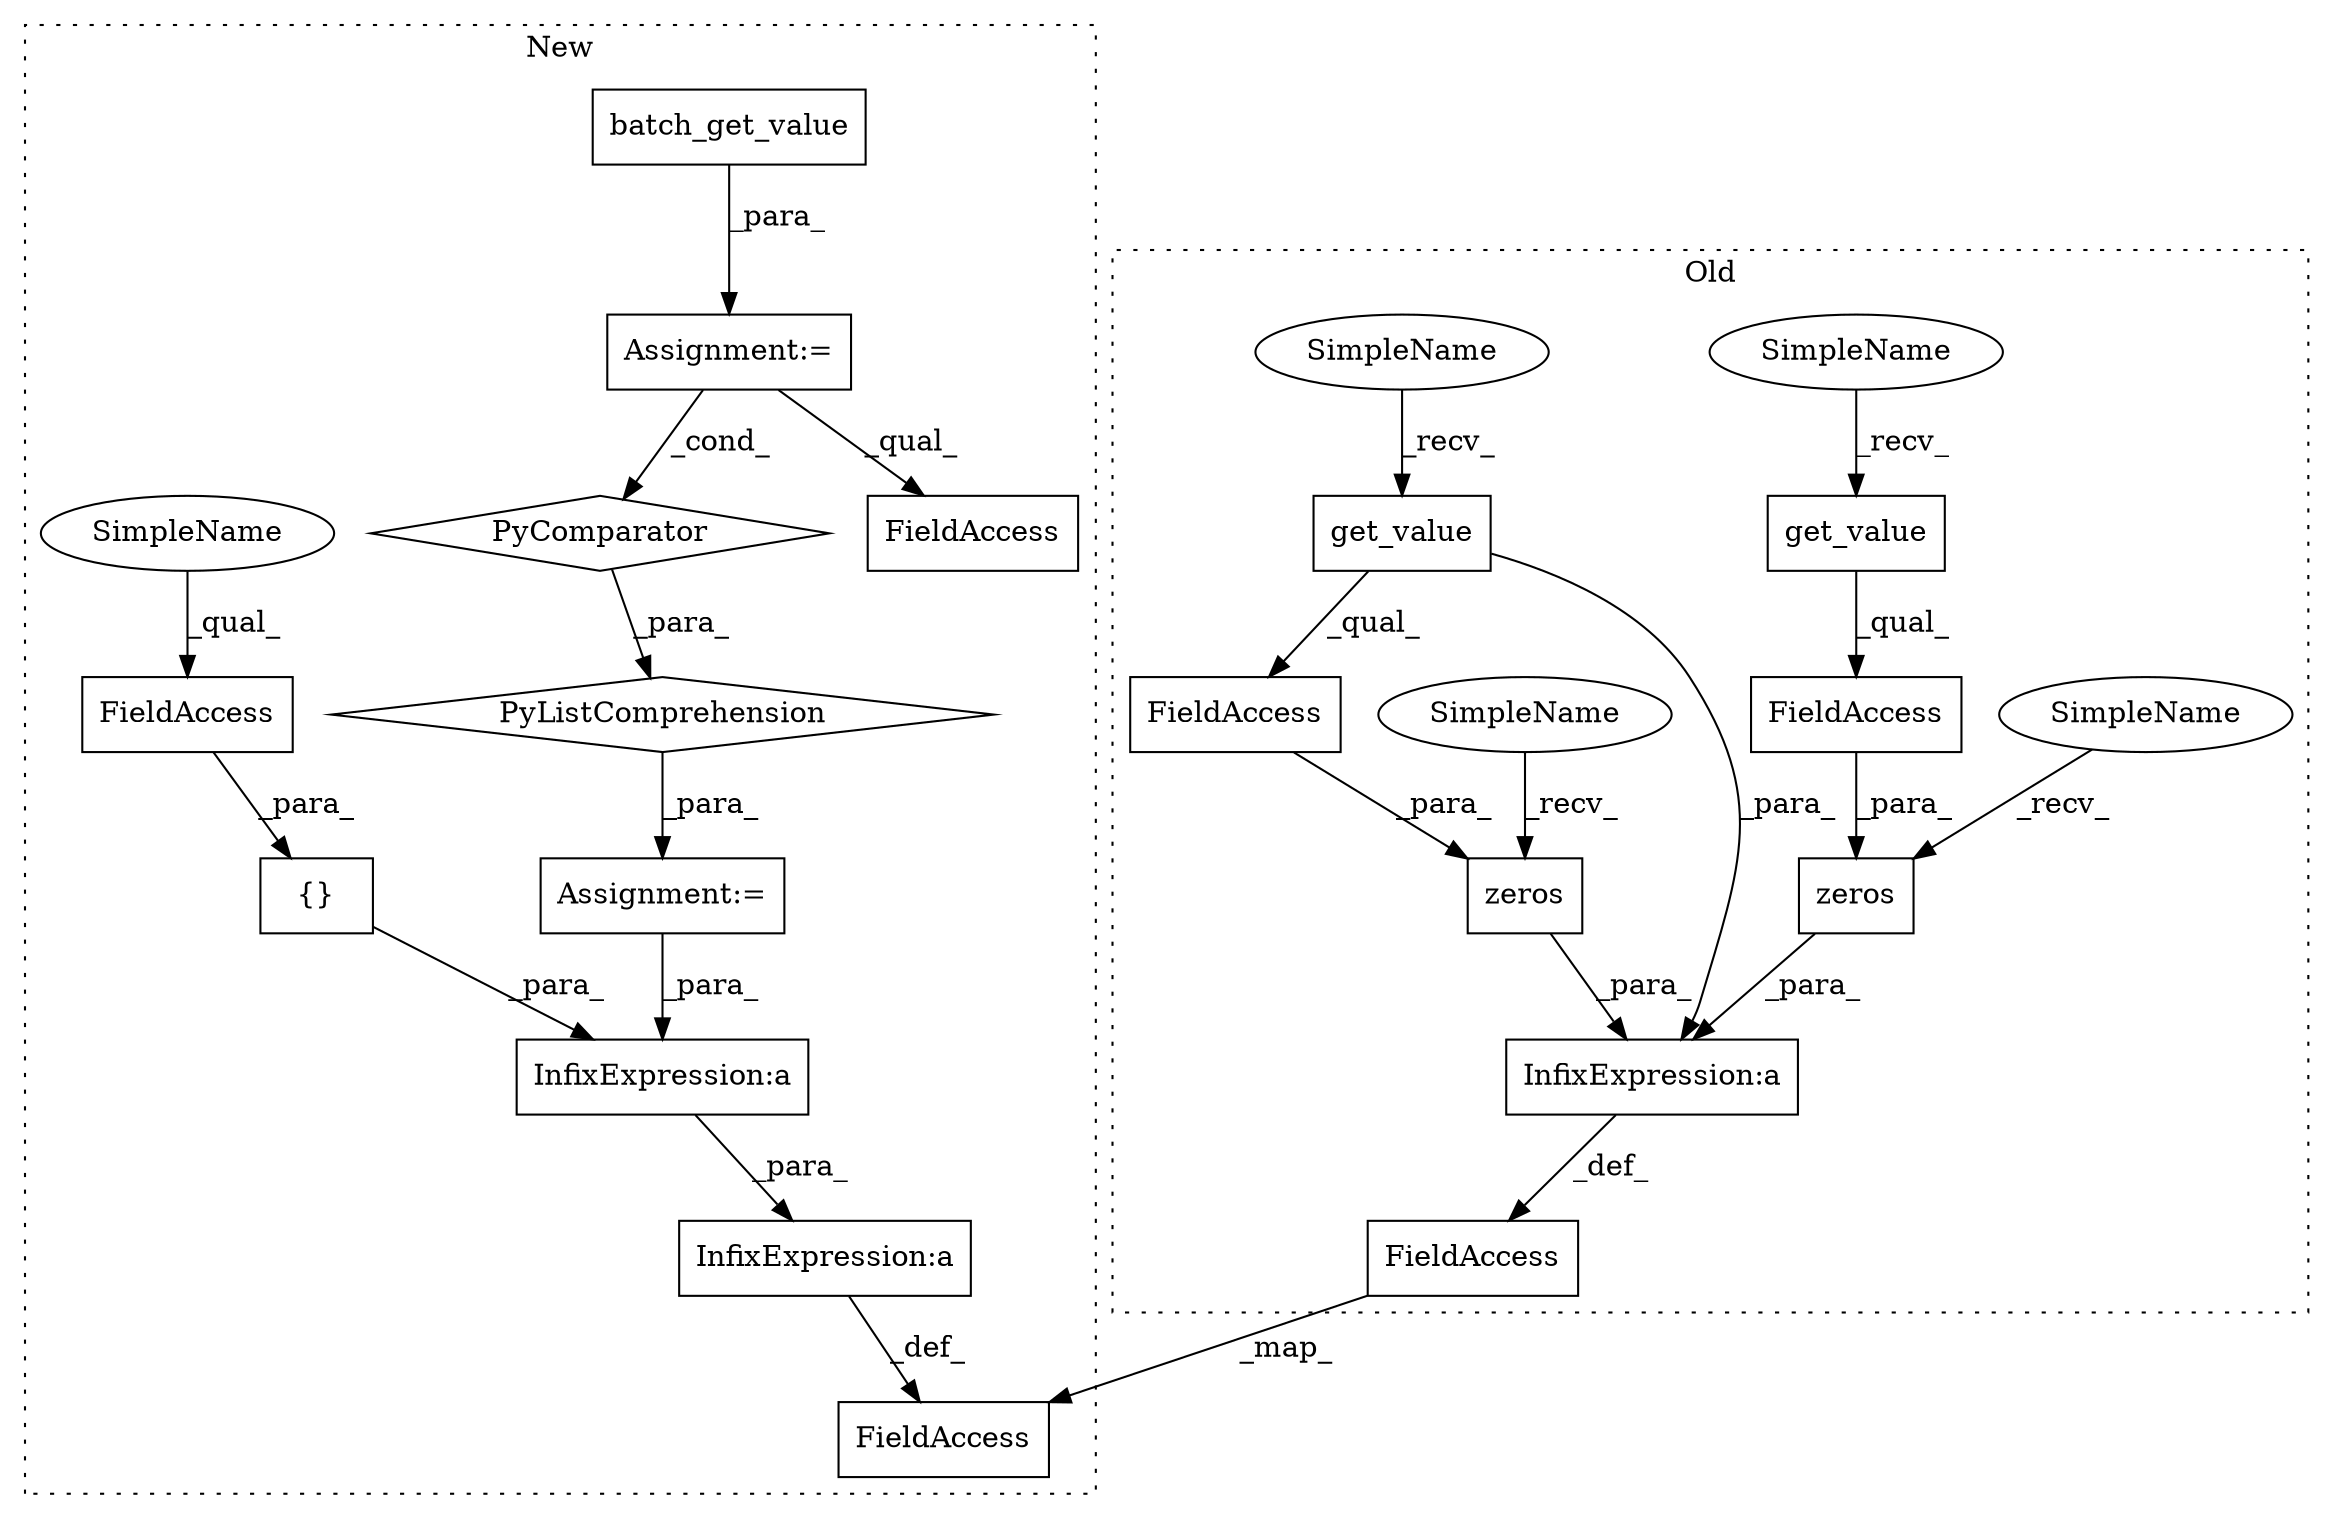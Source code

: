digraph G {
subgraph cluster0 {
1 [label="get_value" a="32" s="10980,10991" l="10,1" shape="box"];
3 [label="FieldAccess" a="22" s="10972" l="26" shape="box"];
6 [label="zeros" a="32" s="10966,10998" l="6,1" shape="box"];
13 [label="FieldAccess" a="22" s="11247" l="12" shape="box"];
15 [label="InfixExpression:a" a="27" s="11263" l="3" shape="box"];
17 [label="get_value" a="32" s="11139,11150" l="10,1" shape="box"];
18 [label="FieldAccess" a="22" s="11131" l="26" shape="box"];
19 [label="zeros" a="32" s="11125,11157" l="6,1" shape="box"];
20 [label="SimpleName" a="42" s="11131" l="7" shape="ellipse"];
21 [label="SimpleName" a="42" s="10972" l="7" shape="ellipse"];
23 [label="SimpleName" a="42" s="11119" l="5" shape="ellipse"];
24 [label="SimpleName" a="42" s="10960" l="5" shape="ellipse"];
label = "Old";
style="dotted";
}
subgraph cluster1 {
2 [label="{}" a="4" s="11923,11939" l="1,1" shape="box"];
4 [label="FieldAccess" a="22" s="11924" l="15" shape="box"];
5 [label="InfixExpression:a" a="27" s="11946" l="3" shape="box"];
7 [label="PyListComprehension" a="109" s="11527" l="120" shape="diamond"];
8 [label="PyComparator" a="113" s="11592" l="47" shape="diamond"];
9 [label="Assignment:=" a="7" s="11515" l="12" shape="box"];
10 [label="batch_get_value" a="32" s="11607,11629" l="16,1" shape="box"];
11 [label="FieldAccess" a="22" s="11527" l="7" shape="box"];
12 [label="Assignment:=" a="7" s="11592" l="47" shape="box"];
14 [label="FieldAccess" a="22" s="11899" l="12" shape="box"];
16 [label="InfixExpression:a" a="27" s="11940" l="3" shape="box"];
22 [label="SimpleName" a="42" s="11924" l="4" shape="ellipse"];
label = "New";
style="dotted";
}
1 -> 3 [label="_qual_"];
1 -> 15 [label="_para_"];
2 -> 16 [label="_para_"];
3 -> 6 [label="_para_"];
4 -> 2 [label="_para_"];
5 -> 14 [label="_def_"];
6 -> 15 [label="_para_"];
7 -> 9 [label="_para_"];
8 -> 7 [label="_para_"];
9 -> 16 [label="_para_"];
10 -> 12 [label="_para_"];
12 -> 8 [label="_cond_"];
12 -> 11 [label="_qual_"];
13 -> 14 [label="_map_"];
15 -> 13 [label="_def_"];
16 -> 5 [label="_para_"];
17 -> 18 [label="_qual_"];
18 -> 19 [label="_para_"];
19 -> 15 [label="_para_"];
20 -> 17 [label="_recv_"];
21 -> 1 [label="_recv_"];
22 -> 4 [label="_qual_"];
23 -> 19 [label="_recv_"];
24 -> 6 [label="_recv_"];
}